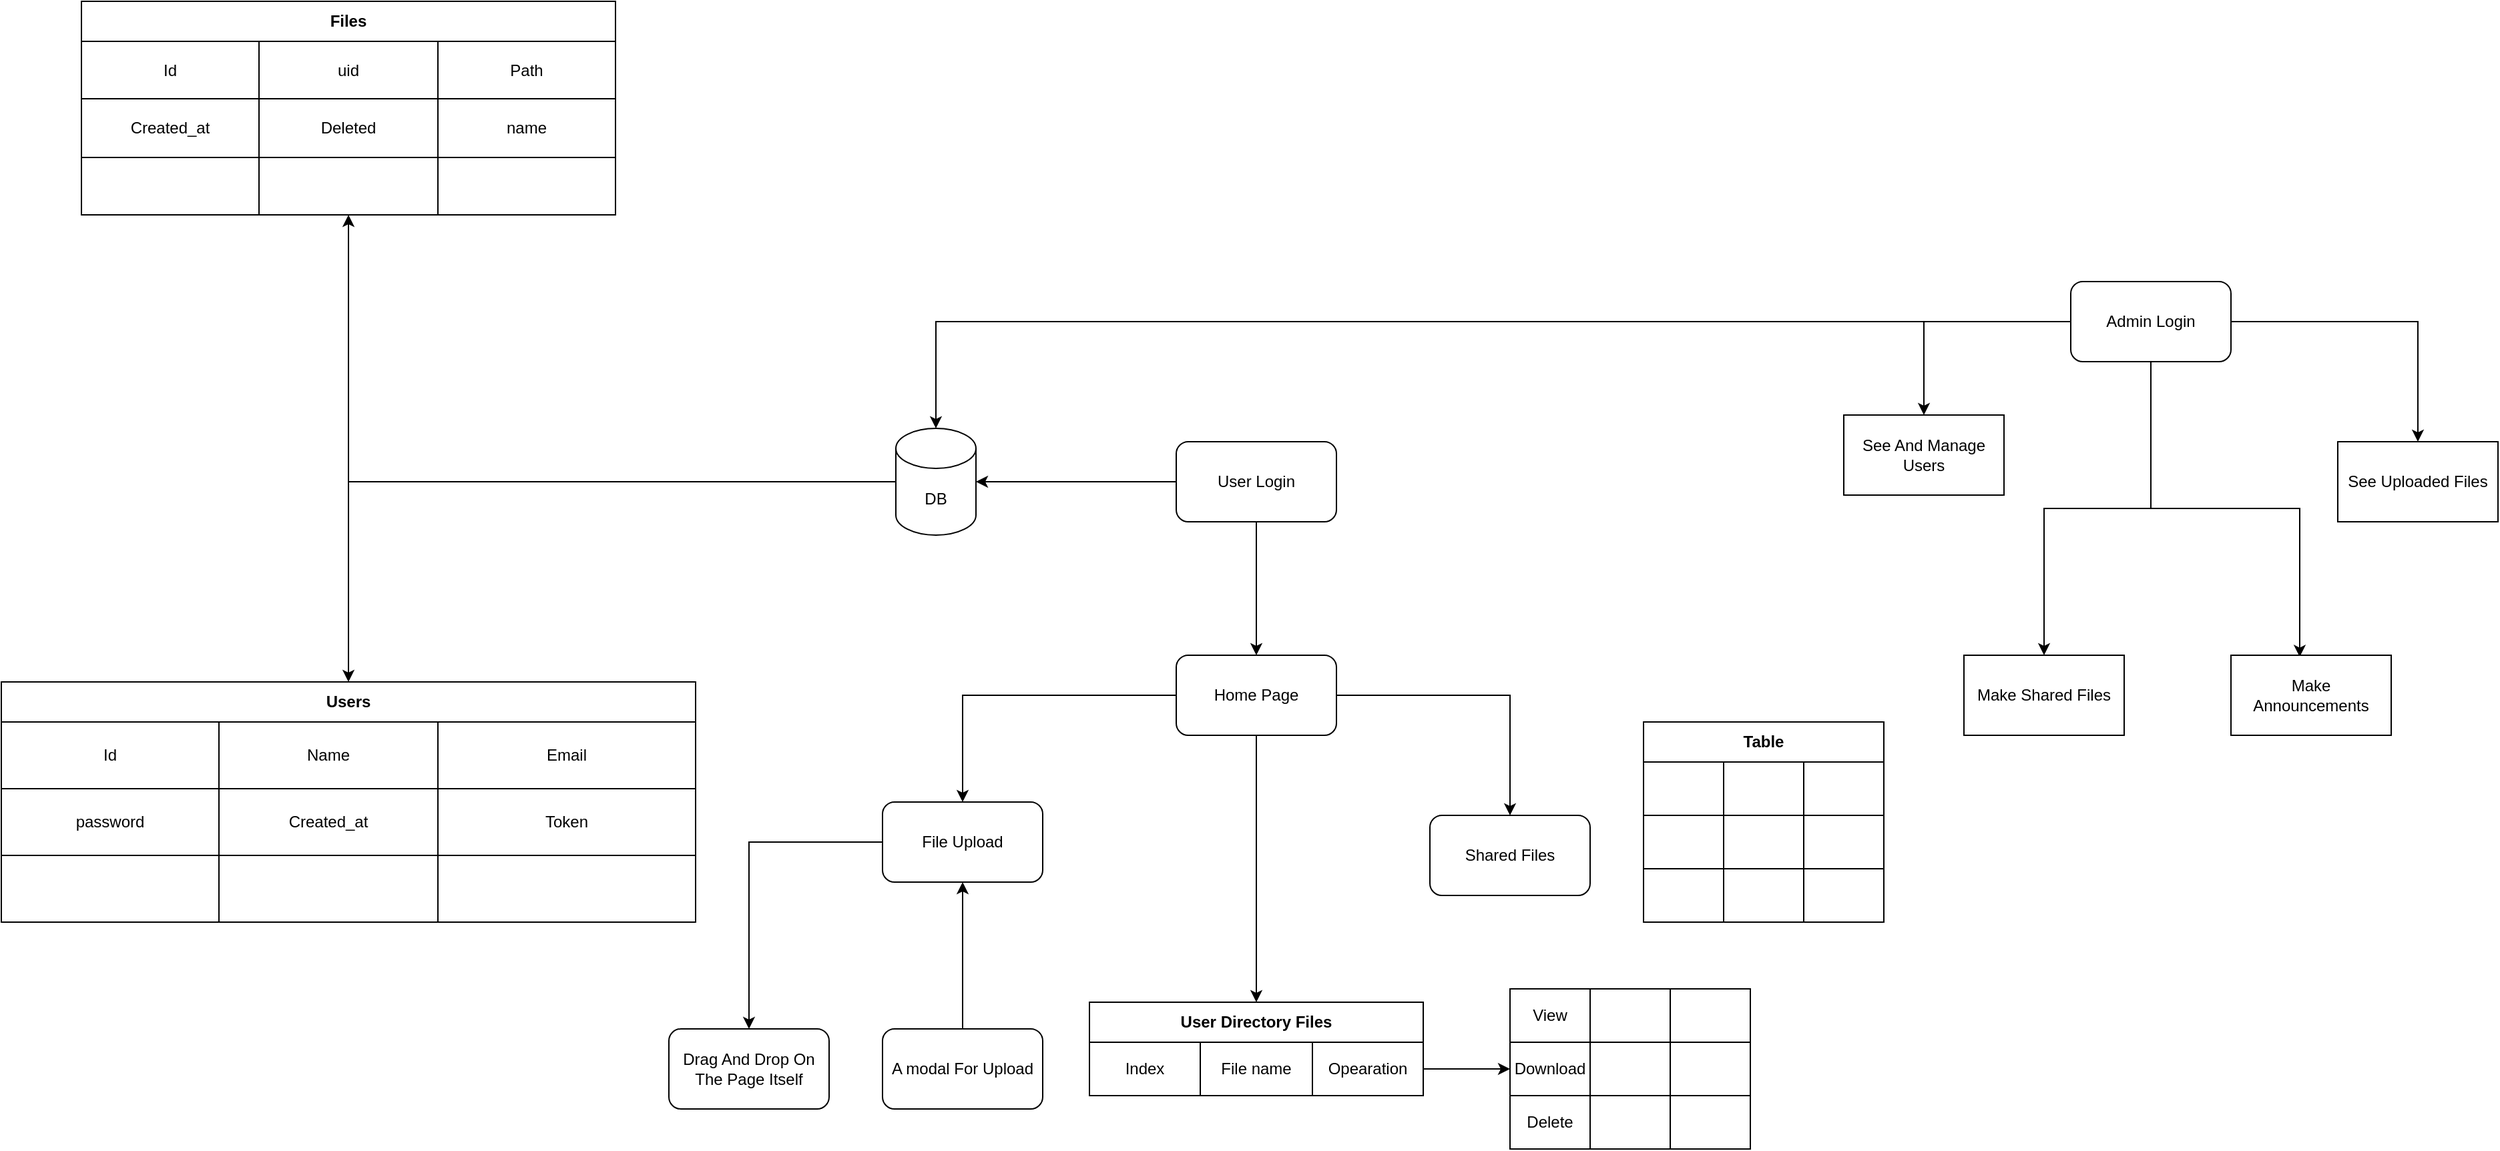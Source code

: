 <mxfile version="14.2.9" type="github">
  <diagram id="0IR59ZR2IGj7B7mBDBZi" name="Main">
    <mxGraphModel dx="1021" dy="529" grid="1" gridSize="10" guides="1" tooltips="1" connect="1" arrows="1" fold="1" page="1" pageScale="1" pageWidth="850" pageHeight="1100" math="0" shadow="0">
      <root>
        <mxCell id="0" />
        <mxCell id="1" parent="0" />
        <mxCell id="Aa0VNhOiYINbgEAZ1Yyl-1" style="edgeStyle=orthogonalEdgeStyle;rounded=0;orthogonalLoop=1;jettySize=auto;html=1;" parent="1" source="Aa0VNhOiYINbgEAZ1Yyl-3" target="Aa0VNhOiYINbgEAZ1Yyl-9" edge="1">
          <mxGeometry relative="1" as="geometry" />
        </mxCell>
        <mxCell id="Aa0VNhOiYINbgEAZ1Yyl-2" style="edgeStyle=orthogonalEdgeStyle;rounded=0;orthogonalLoop=1;jettySize=auto;html=1;entryX=1;entryY=0.5;entryDx=0;entryDy=0;entryPerimeter=0;" parent="1" source="Aa0VNhOiYINbgEAZ1Yyl-3" target="Aa0VNhOiYINbgEAZ1Yyl-6" edge="1">
          <mxGeometry relative="1" as="geometry" />
        </mxCell>
        <mxCell id="Aa0VNhOiYINbgEAZ1Yyl-3" value="User Login" style="rounded=1;whiteSpace=wrap;html=1;" parent="1" vertex="1">
          <mxGeometry x="1320" y="630" width="120" height="60" as="geometry" />
        </mxCell>
        <mxCell id="Aa0VNhOiYINbgEAZ1Yyl-4" style="edgeStyle=orthogonalEdgeStyle;rounded=0;orthogonalLoop=1;jettySize=auto;html=1;" parent="1" source="Aa0VNhOiYINbgEAZ1Yyl-6" target="Aa0VNhOiYINbgEAZ1Yyl-35" edge="1">
          <mxGeometry relative="1" as="geometry" />
        </mxCell>
        <mxCell id="Aa0VNhOiYINbgEAZ1Yyl-5" style="edgeStyle=orthogonalEdgeStyle;rounded=0;orthogonalLoop=1;jettySize=auto;html=1;entryX=0.5;entryY=0;entryDx=0;entryDy=0;" parent="1" source="Aa0VNhOiYINbgEAZ1Yyl-6" target="Aa0VNhOiYINbgEAZ1Yyl-22" edge="1">
          <mxGeometry relative="1" as="geometry" />
        </mxCell>
        <mxCell id="Aa0VNhOiYINbgEAZ1Yyl-6" value="DB" style="shape=cylinder3;whiteSpace=wrap;html=1;boundedLbl=1;backgroundOutline=1;size=15;" parent="1" vertex="1">
          <mxGeometry x="1110" y="620" width="60" height="80" as="geometry" />
        </mxCell>
        <mxCell id="Aa0VNhOiYINbgEAZ1Yyl-7" style="edgeStyle=orthogonalEdgeStyle;rounded=0;orthogonalLoop=1;jettySize=auto;html=1;entryX=0.5;entryY=0;entryDx=0;entryDy=0;" parent="1" source="Aa0VNhOiYINbgEAZ1Yyl-9" target="Aa0VNhOiYINbgEAZ1Yyl-10" edge="1">
          <mxGeometry relative="1" as="geometry" />
        </mxCell>
        <mxCell id="Aa0VNhOiYINbgEAZ1Yyl-8" style="edgeStyle=orthogonalEdgeStyle;rounded=0;orthogonalLoop=1;jettySize=auto;html=1;entryX=0.5;entryY=0;entryDx=0;entryDy=0;" parent="1" source="Aa0VNhOiYINbgEAZ1Yyl-9" target="Aa0VNhOiYINbgEAZ1Yyl-11" edge="1">
          <mxGeometry relative="1" as="geometry" />
        </mxCell>
        <mxCell id="xh86Ql2Wlu-i7z2BAQE6-18" style="edgeStyle=orthogonalEdgeStyle;rounded=0;orthogonalLoop=1;jettySize=auto;html=1;entryX=0.5;entryY=0;entryDx=0;entryDy=0;" parent="1" source="Aa0VNhOiYINbgEAZ1Yyl-9" target="xh86Ql2Wlu-i7z2BAQE6-3" edge="1">
          <mxGeometry relative="1" as="geometry" />
        </mxCell>
        <mxCell id="Aa0VNhOiYINbgEAZ1Yyl-9" value="Home Page" style="rounded=1;whiteSpace=wrap;html=1;" parent="1" vertex="1">
          <mxGeometry x="1320" y="790" width="120" height="60" as="geometry" />
        </mxCell>
        <mxCell id="xh86Ql2Wlu-i7z2BAQE6-23" style="edgeStyle=orthogonalEdgeStyle;rounded=0;orthogonalLoop=1;jettySize=auto;html=1;entryX=0.5;entryY=0;entryDx=0;entryDy=0;" parent="1" source="Aa0VNhOiYINbgEAZ1Yyl-10" target="xh86Ql2Wlu-i7z2BAQE6-19" edge="1">
          <mxGeometry relative="1" as="geometry">
            <mxPoint x="1010" y="1070.0" as="targetPoint" />
          </mxGeometry>
        </mxCell>
        <mxCell id="Aa0VNhOiYINbgEAZ1Yyl-10" value="File Upload" style="rounded=1;whiteSpace=wrap;html=1;" parent="1" vertex="1">
          <mxGeometry x="1100" y="900" width="120" height="60" as="geometry" />
        </mxCell>
        <mxCell id="Aa0VNhOiYINbgEAZ1Yyl-11" value="Shared Files" style="rounded=1;whiteSpace=wrap;html=1;" parent="1" vertex="1">
          <mxGeometry x="1510" y="910" width="120" height="60" as="geometry" />
        </mxCell>
        <mxCell id="Aa0VNhOiYINbgEAZ1Yyl-12" style="edgeStyle=orthogonalEdgeStyle;rounded=0;orthogonalLoop=1;jettySize=auto;html=1;entryX=0.5;entryY=0;entryDx=0;entryDy=0;" parent="1" source="Aa0VNhOiYINbgEAZ1Yyl-17" target="Aa0VNhOiYINbgEAZ1Yyl-18" edge="1">
          <mxGeometry relative="1" as="geometry" />
        </mxCell>
        <mxCell id="Aa0VNhOiYINbgEAZ1Yyl-13" style="edgeStyle=orthogonalEdgeStyle;rounded=0;orthogonalLoop=1;jettySize=auto;html=1;entryX=0.5;entryY=0;entryDx=0;entryDy=0;" parent="1" source="Aa0VNhOiYINbgEAZ1Yyl-17" target="Aa0VNhOiYINbgEAZ1Yyl-21" edge="1">
          <mxGeometry relative="1" as="geometry" />
        </mxCell>
        <mxCell id="Aa0VNhOiYINbgEAZ1Yyl-14" style="edgeStyle=orthogonalEdgeStyle;rounded=0;orthogonalLoop=1;jettySize=auto;html=1;entryX=0.429;entryY=0.021;entryDx=0;entryDy=0;entryPerimeter=0;" parent="1" source="Aa0VNhOiYINbgEAZ1Yyl-17" target="Aa0VNhOiYINbgEAZ1Yyl-19" edge="1">
          <mxGeometry relative="1" as="geometry" />
        </mxCell>
        <mxCell id="Aa0VNhOiYINbgEAZ1Yyl-15" style="edgeStyle=orthogonalEdgeStyle;rounded=0;orthogonalLoop=1;jettySize=auto;html=1;entryX=0.5;entryY=0;entryDx=0;entryDy=0;" parent="1" source="Aa0VNhOiYINbgEAZ1Yyl-17" target="Aa0VNhOiYINbgEAZ1Yyl-20" edge="1">
          <mxGeometry relative="1" as="geometry" />
        </mxCell>
        <mxCell id="Aa0VNhOiYINbgEAZ1Yyl-16" style="edgeStyle=orthogonalEdgeStyle;rounded=0;orthogonalLoop=1;jettySize=auto;html=1;" parent="1" source="Aa0VNhOiYINbgEAZ1Yyl-17" target="Aa0VNhOiYINbgEAZ1Yyl-6" edge="1">
          <mxGeometry relative="1" as="geometry" />
        </mxCell>
        <mxCell id="Aa0VNhOiYINbgEAZ1Yyl-17" value="Admin Login" style="rounded=1;whiteSpace=wrap;html=1;" parent="1" vertex="1">
          <mxGeometry x="1990" y="510" width="120" height="60" as="geometry" />
        </mxCell>
        <mxCell id="Aa0VNhOiYINbgEAZ1Yyl-18" value="See And Manage Users" style="rounded=0;whiteSpace=wrap;html=1;" parent="1" vertex="1">
          <mxGeometry x="1820" y="610" width="120" height="60" as="geometry" />
        </mxCell>
        <mxCell id="Aa0VNhOiYINbgEAZ1Yyl-19" value="Make Announcements" style="rounded=0;whiteSpace=wrap;html=1;" parent="1" vertex="1">
          <mxGeometry x="2110" y="790" width="120" height="60" as="geometry" />
        </mxCell>
        <mxCell id="Aa0VNhOiYINbgEAZ1Yyl-20" value="Make Shared Files" style="rounded=0;whiteSpace=wrap;html=1;" parent="1" vertex="1">
          <mxGeometry x="1910" y="790" width="120" height="60" as="geometry" />
        </mxCell>
        <mxCell id="Aa0VNhOiYINbgEAZ1Yyl-21" value="See Uploaded Files" style="rounded=0;whiteSpace=wrap;html=1;" parent="1" vertex="1">
          <mxGeometry x="2190" y="630" width="120" height="60" as="geometry" />
        </mxCell>
        <mxCell id="Aa0VNhOiYINbgEAZ1Yyl-22" value="Users" style="shape=table;html=1;whiteSpace=wrap;startSize=30;container=1;collapsible=0;childLayout=tableLayout;fontStyle=1;align=center;" parent="1" vertex="1">
          <mxGeometry x="440" y="810" width="520" height="180" as="geometry" />
        </mxCell>
        <mxCell id="Aa0VNhOiYINbgEAZ1Yyl-23" value="" style="shape=partialRectangle;html=1;whiteSpace=wrap;collapsible=0;dropTarget=0;pointerEvents=0;fillColor=none;top=0;left=0;bottom=0;right=0;points=[[0,0.5],[1,0.5]];portConstraint=eastwest;" parent="Aa0VNhOiYINbgEAZ1Yyl-22" vertex="1">
          <mxGeometry y="30" width="520" height="50" as="geometry" />
        </mxCell>
        <mxCell id="Aa0VNhOiYINbgEAZ1Yyl-24" value="Id" style="shape=partialRectangle;html=1;whiteSpace=wrap;connectable=0;fillColor=none;top=0;left=0;bottom=0;right=0;overflow=hidden;" parent="Aa0VNhOiYINbgEAZ1Yyl-23" vertex="1">
          <mxGeometry width="163" height="50" as="geometry" />
        </mxCell>
        <mxCell id="Aa0VNhOiYINbgEAZ1Yyl-25" value="Name" style="shape=partialRectangle;html=1;whiteSpace=wrap;connectable=0;fillColor=none;top=0;left=0;bottom=0;right=0;overflow=hidden;" parent="Aa0VNhOiYINbgEAZ1Yyl-23" vertex="1">
          <mxGeometry x="163" width="164" height="50" as="geometry" />
        </mxCell>
        <mxCell id="Aa0VNhOiYINbgEAZ1Yyl-26" value="Email" style="shape=partialRectangle;html=1;whiteSpace=wrap;connectable=0;fillColor=none;top=0;left=0;bottom=0;right=0;overflow=hidden;" parent="Aa0VNhOiYINbgEAZ1Yyl-23" vertex="1">
          <mxGeometry x="327" width="193" height="50" as="geometry" />
        </mxCell>
        <mxCell id="Aa0VNhOiYINbgEAZ1Yyl-27" value="" style="shape=partialRectangle;html=1;whiteSpace=wrap;collapsible=0;dropTarget=0;pointerEvents=0;fillColor=none;top=0;left=0;bottom=0;right=0;points=[[0,0.5],[1,0.5]];portConstraint=eastwest;" parent="Aa0VNhOiYINbgEAZ1Yyl-22" vertex="1">
          <mxGeometry y="80" width="520" height="50" as="geometry" />
        </mxCell>
        <mxCell id="Aa0VNhOiYINbgEAZ1Yyl-28" value="password" style="shape=partialRectangle;html=1;whiteSpace=wrap;connectable=0;fillColor=none;top=0;left=0;bottom=0;right=0;overflow=hidden;" parent="Aa0VNhOiYINbgEAZ1Yyl-27" vertex="1">
          <mxGeometry width="163" height="50" as="geometry" />
        </mxCell>
        <mxCell id="Aa0VNhOiYINbgEAZ1Yyl-29" value="Created_at" style="shape=partialRectangle;html=1;whiteSpace=wrap;connectable=0;fillColor=none;top=0;left=0;bottom=0;right=0;overflow=hidden;" parent="Aa0VNhOiYINbgEAZ1Yyl-27" vertex="1">
          <mxGeometry x="163" width="164" height="50" as="geometry" />
        </mxCell>
        <mxCell id="Aa0VNhOiYINbgEAZ1Yyl-30" value="Token" style="shape=partialRectangle;html=1;whiteSpace=wrap;connectable=0;fillColor=none;top=0;left=0;bottom=0;right=0;overflow=hidden;" parent="Aa0VNhOiYINbgEAZ1Yyl-27" vertex="1">
          <mxGeometry x="327" width="193" height="50" as="geometry" />
        </mxCell>
        <mxCell id="Aa0VNhOiYINbgEAZ1Yyl-31" value="" style="shape=partialRectangle;html=1;whiteSpace=wrap;collapsible=0;dropTarget=0;pointerEvents=0;fillColor=none;top=0;left=0;bottom=0;right=0;points=[[0,0.5],[1,0.5]];portConstraint=eastwest;" parent="Aa0VNhOiYINbgEAZ1Yyl-22" vertex="1">
          <mxGeometry y="130" width="520" height="50" as="geometry" />
        </mxCell>
        <mxCell id="Aa0VNhOiYINbgEAZ1Yyl-32" value="" style="shape=partialRectangle;html=1;whiteSpace=wrap;connectable=0;fillColor=none;top=0;left=0;bottom=0;right=0;overflow=hidden;" parent="Aa0VNhOiYINbgEAZ1Yyl-31" vertex="1">
          <mxGeometry width="163" height="50" as="geometry" />
        </mxCell>
        <mxCell id="Aa0VNhOiYINbgEAZ1Yyl-33" value="" style="shape=partialRectangle;html=1;whiteSpace=wrap;connectable=0;fillColor=none;top=0;left=0;bottom=0;right=0;overflow=hidden;" parent="Aa0VNhOiYINbgEAZ1Yyl-31" vertex="1">
          <mxGeometry x="163" width="164" height="50" as="geometry" />
        </mxCell>
        <mxCell id="Aa0VNhOiYINbgEAZ1Yyl-34" value="" style="shape=partialRectangle;html=1;whiteSpace=wrap;connectable=0;fillColor=none;top=0;left=0;bottom=0;right=0;overflow=hidden;" parent="Aa0VNhOiYINbgEAZ1Yyl-31" vertex="1">
          <mxGeometry x="327" width="193" height="50" as="geometry" />
        </mxCell>
        <mxCell id="Aa0VNhOiYINbgEAZ1Yyl-35" value="Files" style="shape=table;html=1;whiteSpace=wrap;startSize=30;container=1;collapsible=0;childLayout=tableLayout;fontStyle=1;align=center;" parent="1" vertex="1">
          <mxGeometry x="500" y="300" width="400" height="160" as="geometry" />
        </mxCell>
        <mxCell id="Aa0VNhOiYINbgEAZ1Yyl-36" value="" style="shape=partialRectangle;html=1;whiteSpace=wrap;collapsible=0;dropTarget=0;pointerEvents=0;fillColor=none;top=0;left=0;bottom=0;right=0;points=[[0,0.5],[1,0.5]];portConstraint=eastwest;" parent="Aa0VNhOiYINbgEAZ1Yyl-35" vertex="1">
          <mxGeometry y="30" width="400" height="43" as="geometry" />
        </mxCell>
        <mxCell id="Aa0VNhOiYINbgEAZ1Yyl-37" value="Id" style="shape=partialRectangle;html=1;whiteSpace=wrap;connectable=0;fillColor=none;top=0;left=0;bottom=0;right=0;overflow=hidden;" parent="Aa0VNhOiYINbgEAZ1Yyl-36" vertex="1">
          <mxGeometry width="133" height="43" as="geometry" />
        </mxCell>
        <mxCell id="Aa0VNhOiYINbgEAZ1Yyl-38" value="uid" style="shape=partialRectangle;html=1;whiteSpace=wrap;connectable=0;fillColor=none;top=0;left=0;bottom=0;right=0;overflow=hidden;" parent="Aa0VNhOiYINbgEAZ1Yyl-36" vertex="1">
          <mxGeometry x="133" width="134" height="43" as="geometry" />
        </mxCell>
        <mxCell id="Aa0VNhOiYINbgEAZ1Yyl-39" value="Path" style="shape=partialRectangle;html=1;whiteSpace=wrap;connectable=0;fillColor=none;top=0;left=0;bottom=0;right=0;overflow=hidden;" parent="Aa0VNhOiYINbgEAZ1Yyl-36" vertex="1">
          <mxGeometry x="267" width="133" height="43" as="geometry" />
        </mxCell>
        <mxCell id="Aa0VNhOiYINbgEAZ1Yyl-40" value="" style="shape=partialRectangle;html=1;whiteSpace=wrap;collapsible=0;dropTarget=0;pointerEvents=0;fillColor=none;top=0;left=0;bottom=0;right=0;points=[[0,0.5],[1,0.5]];portConstraint=eastwest;" parent="Aa0VNhOiYINbgEAZ1Yyl-35" vertex="1">
          <mxGeometry y="73" width="400" height="44" as="geometry" />
        </mxCell>
        <mxCell id="Aa0VNhOiYINbgEAZ1Yyl-41" value="Created_at" style="shape=partialRectangle;html=1;whiteSpace=wrap;connectable=0;fillColor=none;top=0;left=0;bottom=0;right=0;overflow=hidden;" parent="Aa0VNhOiYINbgEAZ1Yyl-40" vertex="1">
          <mxGeometry width="133" height="44" as="geometry" />
        </mxCell>
        <mxCell id="Aa0VNhOiYINbgEAZ1Yyl-42" value="Deleted" style="shape=partialRectangle;html=1;whiteSpace=wrap;connectable=0;fillColor=none;top=0;left=0;bottom=0;right=0;overflow=hidden;" parent="Aa0VNhOiYINbgEAZ1Yyl-40" vertex="1">
          <mxGeometry x="133" width="134" height="44" as="geometry" />
        </mxCell>
        <mxCell id="Aa0VNhOiYINbgEAZ1Yyl-43" value="name" style="shape=partialRectangle;html=1;whiteSpace=wrap;connectable=0;fillColor=none;top=0;left=0;bottom=0;right=0;overflow=hidden;" parent="Aa0VNhOiYINbgEAZ1Yyl-40" vertex="1">
          <mxGeometry x="267" width="133" height="44" as="geometry" />
        </mxCell>
        <mxCell id="Aa0VNhOiYINbgEAZ1Yyl-44" value="" style="shape=partialRectangle;html=1;whiteSpace=wrap;collapsible=0;dropTarget=0;pointerEvents=0;fillColor=none;top=0;left=0;bottom=0;right=0;points=[[0,0.5],[1,0.5]];portConstraint=eastwest;" parent="Aa0VNhOiYINbgEAZ1Yyl-35" vertex="1">
          <mxGeometry y="117" width="400" height="43" as="geometry" />
        </mxCell>
        <mxCell id="Aa0VNhOiYINbgEAZ1Yyl-45" value="" style="shape=partialRectangle;html=1;whiteSpace=wrap;connectable=0;fillColor=none;top=0;left=0;bottom=0;right=0;overflow=hidden;" parent="Aa0VNhOiYINbgEAZ1Yyl-44" vertex="1">
          <mxGeometry width="133" height="43" as="geometry" />
        </mxCell>
        <mxCell id="Aa0VNhOiYINbgEAZ1Yyl-46" value="" style="shape=partialRectangle;html=1;whiteSpace=wrap;connectable=0;fillColor=none;top=0;left=0;bottom=0;right=0;overflow=hidden;" parent="Aa0VNhOiYINbgEAZ1Yyl-44" vertex="1">
          <mxGeometry x="133" width="134" height="43" as="geometry" />
        </mxCell>
        <mxCell id="Aa0VNhOiYINbgEAZ1Yyl-47" value="" style="shape=partialRectangle;html=1;whiteSpace=wrap;connectable=0;fillColor=none;top=0;left=0;bottom=0;right=0;overflow=hidden;" parent="Aa0VNhOiYINbgEAZ1Yyl-44" vertex="1">
          <mxGeometry x="267" width="133" height="43" as="geometry" />
        </mxCell>
        <mxCell id="xh86Ql2Wlu-i7z2BAQE6-3" value="User Directory Files" style="shape=table;html=1;whiteSpace=wrap;startSize=30;container=1;collapsible=0;childLayout=tableLayout;fontStyle=1;align=center;" parent="1" vertex="1">
          <mxGeometry x="1255" y="1050" width="250" height="70.0" as="geometry" />
        </mxCell>
        <mxCell id="xh86Ql2Wlu-i7z2BAQE6-4" value="" style="shape=partialRectangle;html=1;whiteSpace=wrap;collapsible=0;dropTarget=0;pointerEvents=0;fillColor=none;top=0;left=0;bottom=0;right=0;points=[[0,0.5],[1,0.5]];portConstraint=eastwest;" parent="xh86Ql2Wlu-i7z2BAQE6-3" vertex="1">
          <mxGeometry y="30" width="250" height="40" as="geometry" />
        </mxCell>
        <mxCell id="xh86Ql2Wlu-i7z2BAQE6-5" value="Index" style="shape=partialRectangle;html=1;whiteSpace=wrap;connectable=0;fillColor=none;top=0;left=0;bottom=0;right=0;overflow=hidden;" parent="xh86Ql2Wlu-i7z2BAQE6-4" vertex="1">
          <mxGeometry width="83" height="40" as="geometry" />
        </mxCell>
        <mxCell id="xh86Ql2Wlu-i7z2BAQE6-6" value="File name" style="shape=partialRectangle;html=1;whiteSpace=wrap;connectable=0;fillColor=none;top=0;left=0;bottom=0;right=0;overflow=hidden;" parent="xh86Ql2Wlu-i7z2BAQE6-4" vertex="1">
          <mxGeometry x="83" width="84" height="40" as="geometry" />
        </mxCell>
        <mxCell id="xh86Ql2Wlu-i7z2BAQE6-7" value="Opearation" style="shape=partialRectangle;html=1;whiteSpace=wrap;connectable=0;fillColor=none;top=0;left=0;bottom=0;right=0;overflow=hidden;" parent="xh86Ql2Wlu-i7z2BAQE6-4" vertex="1">
          <mxGeometry x="167" width="83" height="40" as="geometry" />
        </mxCell>
        <mxCell id="xh86Ql2Wlu-i7z2BAQE6-19" value="Drag And Drop On The Page Itself" style="rounded=1;whiteSpace=wrap;html=1;" parent="1" vertex="1">
          <mxGeometry x="940" y="1070" width="120" height="60" as="geometry" />
        </mxCell>
        <mxCell id="xh86Ql2Wlu-i7z2BAQE6-22" value="" style="edgeStyle=orthogonalEdgeStyle;rounded=0;orthogonalLoop=1;jettySize=auto;html=1;" parent="1" source="xh86Ql2Wlu-i7z2BAQE6-21" target="Aa0VNhOiYINbgEAZ1Yyl-10" edge="1">
          <mxGeometry relative="1" as="geometry" />
        </mxCell>
        <mxCell id="xh86Ql2Wlu-i7z2BAQE6-21" value="A modal For Upload" style="rounded=1;whiteSpace=wrap;html=1;" parent="1" vertex="1">
          <mxGeometry x="1100" y="1070" width="120" height="60" as="geometry" />
        </mxCell>
        <mxCell id="G3KKAj7c0JO1ttu0XNYy-2" style="edgeStyle=orthogonalEdgeStyle;rounded=0;orthogonalLoop=1;jettySize=auto;html=1;entryX=0;entryY=0.5;entryDx=0;entryDy=0;" edge="1" parent="1" source="xh86Ql2Wlu-i7z2BAQE6-4" target="G3KKAj7c0JO1ttu0XNYy-8">
          <mxGeometry relative="1" as="geometry">
            <mxPoint x="1540" y="1030.029" as="targetPoint" />
          </mxGeometry>
        </mxCell>
        <mxCell id="G3KKAj7c0JO1ttu0XNYy-3" value="" style="shape=table;html=1;whiteSpace=wrap;startSize=0;container=1;collapsible=0;childLayout=tableLayout;" vertex="1" parent="1">
          <mxGeometry x="1570" y="1040" width="180" height="120.0" as="geometry" />
        </mxCell>
        <mxCell id="G3KKAj7c0JO1ttu0XNYy-4" value="" style="shape=partialRectangle;html=1;whiteSpace=wrap;collapsible=0;dropTarget=0;pointerEvents=0;fillColor=none;top=0;left=0;bottom=0;right=0;points=[[0,0.5],[1,0.5]];portConstraint=eastwest;" vertex="1" parent="G3KKAj7c0JO1ttu0XNYy-3">
          <mxGeometry width="180" height="40" as="geometry" />
        </mxCell>
        <mxCell id="G3KKAj7c0JO1ttu0XNYy-5" value="View" style="shape=partialRectangle;html=1;whiteSpace=wrap;connectable=0;fillColor=none;top=0;left=0;bottom=0;right=0;overflow=hidden;" vertex="1" parent="G3KKAj7c0JO1ttu0XNYy-4">
          <mxGeometry width="60" height="40" as="geometry" />
        </mxCell>
        <mxCell id="G3KKAj7c0JO1ttu0XNYy-6" value="" style="shape=partialRectangle;html=1;whiteSpace=wrap;connectable=0;fillColor=none;top=0;left=0;bottom=0;right=0;overflow=hidden;" vertex="1" parent="G3KKAj7c0JO1ttu0XNYy-4">
          <mxGeometry x="60" width="60" height="40" as="geometry" />
        </mxCell>
        <mxCell id="G3KKAj7c0JO1ttu0XNYy-7" value="" style="shape=partialRectangle;html=1;whiteSpace=wrap;connectable=0;fillColor=none;top=0;left=0;bottom=0;right=0;overflow=hidden;" vertex="1" parent="G3KKAj7c0JO1ttu0XNYy-4">
          <mxGeometry x="120" width="60" height="40" as="geometry" />
        </mxCell>
        <mxCell id="G3KKAj7c0JO1ttu0XNYy-8" value="" style="shape=partialRectangle;html=1;whiteSpace=wrap;collapsible=0;dropTarget=0;pointerEvents=0;fillColor=none;top=0;left=0;bottom=0;right=0;points=[[0,0.5],[1,0.5]];portConstraint=eastwest;" vertex="1" parent="G3KKAj7c0JO1ttu0XNYy-3">
          <mxGeometry y="40" width="180" height="40" as="geometry" />
        </mxCell>
        <mxCell id="G3KKAj7c0JO1ttu0XNYy-9" value="Download" style="shape=partialRectangle;html=1;whiteSpace=wrap;connectable=0;fillColor=none;top=0;left=0;bottom=0;right=0;overflow=hidden;" vertex="1" parent="G3KKAj7c0JO1ttu0XNYy-8">
          <mxGeometry width="60" height="40" as="geometry" />
        </mxCell>
        <mxCell id="G3KKAj7c0JO1ttu0XNYy-10" value="" style="shape=partialRectangle;html=1;whiteSpace=wrap;connectable=0;fillColor=none;top=0;left=0;bottom=0;right=0;overflow=hidden;" vertex="1" parent="G3KKAj7c0JO1ttu0XNYy-8">
          <mxGeometry x="60" width="60" height="40" as="geometry" />
        </mxCell>
        <mxCell id="G3KKAj7c0JO1ttu0XNYy-11" value="" style="shape=partialRectangle;html=1;whiteSpace=wrap;connectable=0;fillColor=none;top=0;left=0;bottom=0;right=0;overflow=hidden;" vertex="1" parent="G3KKAj7c0JO1ttu0XNYy-8">
          <mxGeometry x="120" width="60" height="40" as="geometry" />
        </mxCell>
        <mxCell id="G3KKAj7c0JO1ttu0XNYy-12" value="" style="shape=partialRectangle;html=1;whiteSpace=wrap;collapsible=0;dropTarget=0;pointerEvents=0;fillColor=none;top=0;left=0;bottom=0;right=0;points=[[0,0.5],[1,0.5]];portConstraint=eastwest;" vertex="1" parent="G3KKAj7c0JO1ttu0XNYy-3">
          <mxGeometry y="80" width="180" height="40" as="geometry" />
        </mxCell>
        <mxCell id="G3KKAj7c0JO1ttu0XNYy-13" value="Delete" style="shape=partialRectangle;html=1;whiteSpace=wrap;connectable=0;fillColor=none;top=0;left=0;bottom=0;right=0;overflow=hidden;" vertex="1" parent="G3KKAj7c0JO1ttu0XNYy-12">
          <mxGeometry width="60" height="40" as="geometry" />
        </mxCell>
        <mxCell id="G3KKAj7c0JO1ttu0XNYy-14" value="" style="shape=partialRectangle;html=1;whiteSpace=wrap;connectable=0;fillColor=none;top=0;left=0;bottom=0;right=0;overflow=hidden;" vertex="1" parent="G3KKAj7c0JO1ttu0XNYy-12">
          <mxGeometry x="60" width="60" height="40" as="geometry" />
        </mxCell>
        <mxCell id="G3KKAj7c0JO1ttu0XNYy-15" value="" style="shape=partialRectangle;html=1;whiteSpace=wrap;connectable=0;fillColor=none;top=0;left=0;bottom=0;right=0;overflow=hidden;" vertex="1" parent="G3KKAj7c0JO1ttu0XNYy-12">
          <mxGeometry x="120" width="60" height="40" as="geometry" />
        </mxCell>
        <mxCell id="G3KKAj7c0JO1ttu0XNYy-17" value="Table" style="shape=table;html=1;whiteSpace=wrap;startSize=30;container=1;collapsible=0;childLayout=tableLayout;fontStyle=1;align=center;" vertex="1" parent="1">
          <mxGeometry x="1670" y="840" width="180" height="150" as="geometry" />
        </mxCell>
        <mxCell id="G3KKAj7c0JO1ttu0XNYy-18" value="" style="shape=partialRectangle;html=1;whiteSpace=wrap;collapsible=0;dropTarget=0;pointerEvents=0;fillColor=none;top=0;left=0;bottom=0;right=0;points=[[0,0.5],[1,0.5]];portConstraint=eastwest;" vertex="1" parent="G3KKAj7c0JO1ttu0XNYy-17">
          <mxGeometry y="30" width="180" height="40" as="geometry" />
        </mxCell>
        <mxCell id="G3KKAj7c0JO1ttu0XNYy-19" value="" style="shape=partialRectangle;html=1;whiteSpace=wrap;connectable=0;fillColor=none;top=0;left=0;bottom=0;right=0;overflow=hidden;" vertex="1" parent="G3KKAj7c0JO1ttu0XNYy-18">
          <mxGeometry width="60" height="40" as="geometry" />
        </mxCell>
        <mxCell id="G3KKAj7c0JO1ttu0XNYy-20" value="" style="shape=partialRectangle;html=1;whiteSpace=wrap;connectable=0;fillColor=none;top=0;left=0;bottom=0;right=0;overflow=hidden;" vertex="1" parent="G3KKAj7c0JO1ttu0XNYy-18">
          <mxGeometry x="60" width="60" height="40" as="geometry" />
        </mxCell>
        <mxCell id="G3KKAj7c0JO1ttu0XNYy-21" value="" style="shape=partialRectangle;html=1;whiteSpace=wrap;connectable=0;fillColor=none;top=0;left=0;bottom=0;right=0;overflow=hidden;" vertex="1" parent="G3KKAj7c0JO1ttu0XNYy-18">
          <mxGeometry x="120" width="60" height="40" as="geometry" />
        </mxCell>
        <mxCell id="G3KKAj7c0JO1ttu0XNYy-22" value="" style="shape=partialRectangle;html=1;whiteSpace=wrap;collapsible=0;dropTarget=0;pointerEvents=0;fillColor=none;top=0;left=0;bottom=0;right=0;points=[[0,0.5],[1,0.5]];portConstraint=eastwest;" vertex="1" parent="G3KKAj7c0JO1ttu0XNYy-17">
          <mxGeometry y="70" width="180" height="40" as="geometry" />
        </mxCell>
        <mxCell id="G3KKAj7c0JO1ttu0XNYy-23" value="" style="shape=partialRectangle;html=1;whiteSpace=wrap;connectable=0;fillColor=none;top=0;left=0;bottom=0;right=0;overflow=hidden;" vertex="1" parent="G3KKAj7c0JO1ttu0XNYy-22">
          <mxGeometry width="60" height="40" as="geometry" />
        </mxCell>
        <mxCell id="G3KKAj7c0JO1ttu0XNYy-24" value="" style="shape=partialRectangle;html=1;whiteSpace=wrap;connectable=0;fillColor=none;top=0;left=0;bottom=0;right=0;overflow=hidden;" vertex="1" parent="G3KKAj7c0JO1ttu0XNYy-22">
          <mxGeometry x="60" width="60" height="40" as="geometry" />
        </mxCell>
        <mxCell id="G3KKAj7c0JO1ttu0XNYy-25" value="" style="shape=partialRectangle;html=1;whiteSpace=wrap;connectable=0;fillColor=none;top=0;left=0;bottom=0;right=0;overflow=hidden;" vertex="1" parent="G3KKAj7c0JO1ttu0XNYy-22">
          <mxGeometry x="120" width="60" height="40" as="geometry" />
        </mxCell>
        <mxCell id="G3KKAj7c0JO1ttu0XNYy-26" value="" style="shape=partialRectangle;html=1;whiteSpace=wrap;collapsible=0;dropTarget=0;pointerEvents=0;fillColor=none;top=0;left=0;bottom=0;right=0;points=[[0,0.5],[1,0.5]];portConstraint=eastwest;" vertex="1" parent="G3KKAj7c0JO1ttu0XNYy-17">
          <mxGeometry y="110" width="180" height="40" as="geometry" />
        </mxCell>
        <mxCell id="G3KKAj7c0JO1ttu0XNYy-27" value="" style="shape=partialRectangle;html=1;whiteSpace=wrap;connectable=0;fillColor=none;top=0;left=0;bottom=0;right=0;overflow=hidden;" vertex="1" parent="G3KKAj7c0JO1ttu0XNYy-26">
          <mxGeometry width="60" height="40" as="geometry" />
        </mxCell>
        <mxCell id="G3KKAj7c0JO1ttu0XNYy-28" value="" style="shape=partialRectangle;html=1;whiteSpace=wrap;connectable=0;fillColor=none;top=0;left=0;bottom=0;right=0;overflow=hidden;" vertex="1" parent="G3KKAj7c0JO1ttu0XNYy-26">
          <mxGeometry x="60" width="60" height="40" as="geometry" />
        </mxCell>
        <mxCell id="G3KKAj7c0JO1ttu0XNYy-29" value="" style="shape=partialRectangle;html=1;whiteSpace=wrap;connectable=0;fillColor=none;top=0;left=0;bottom=0;right=0;overflow=hidden;" vertex="1" parent="G3KKAj7c0JO1ttu0XNYy-26">
          <mxGeometry x="120" width="60" height="40" as="geometry" />
        </mxCell>
      </root>
    </mxGraphModel>
  </diagram>
</mxfile>
